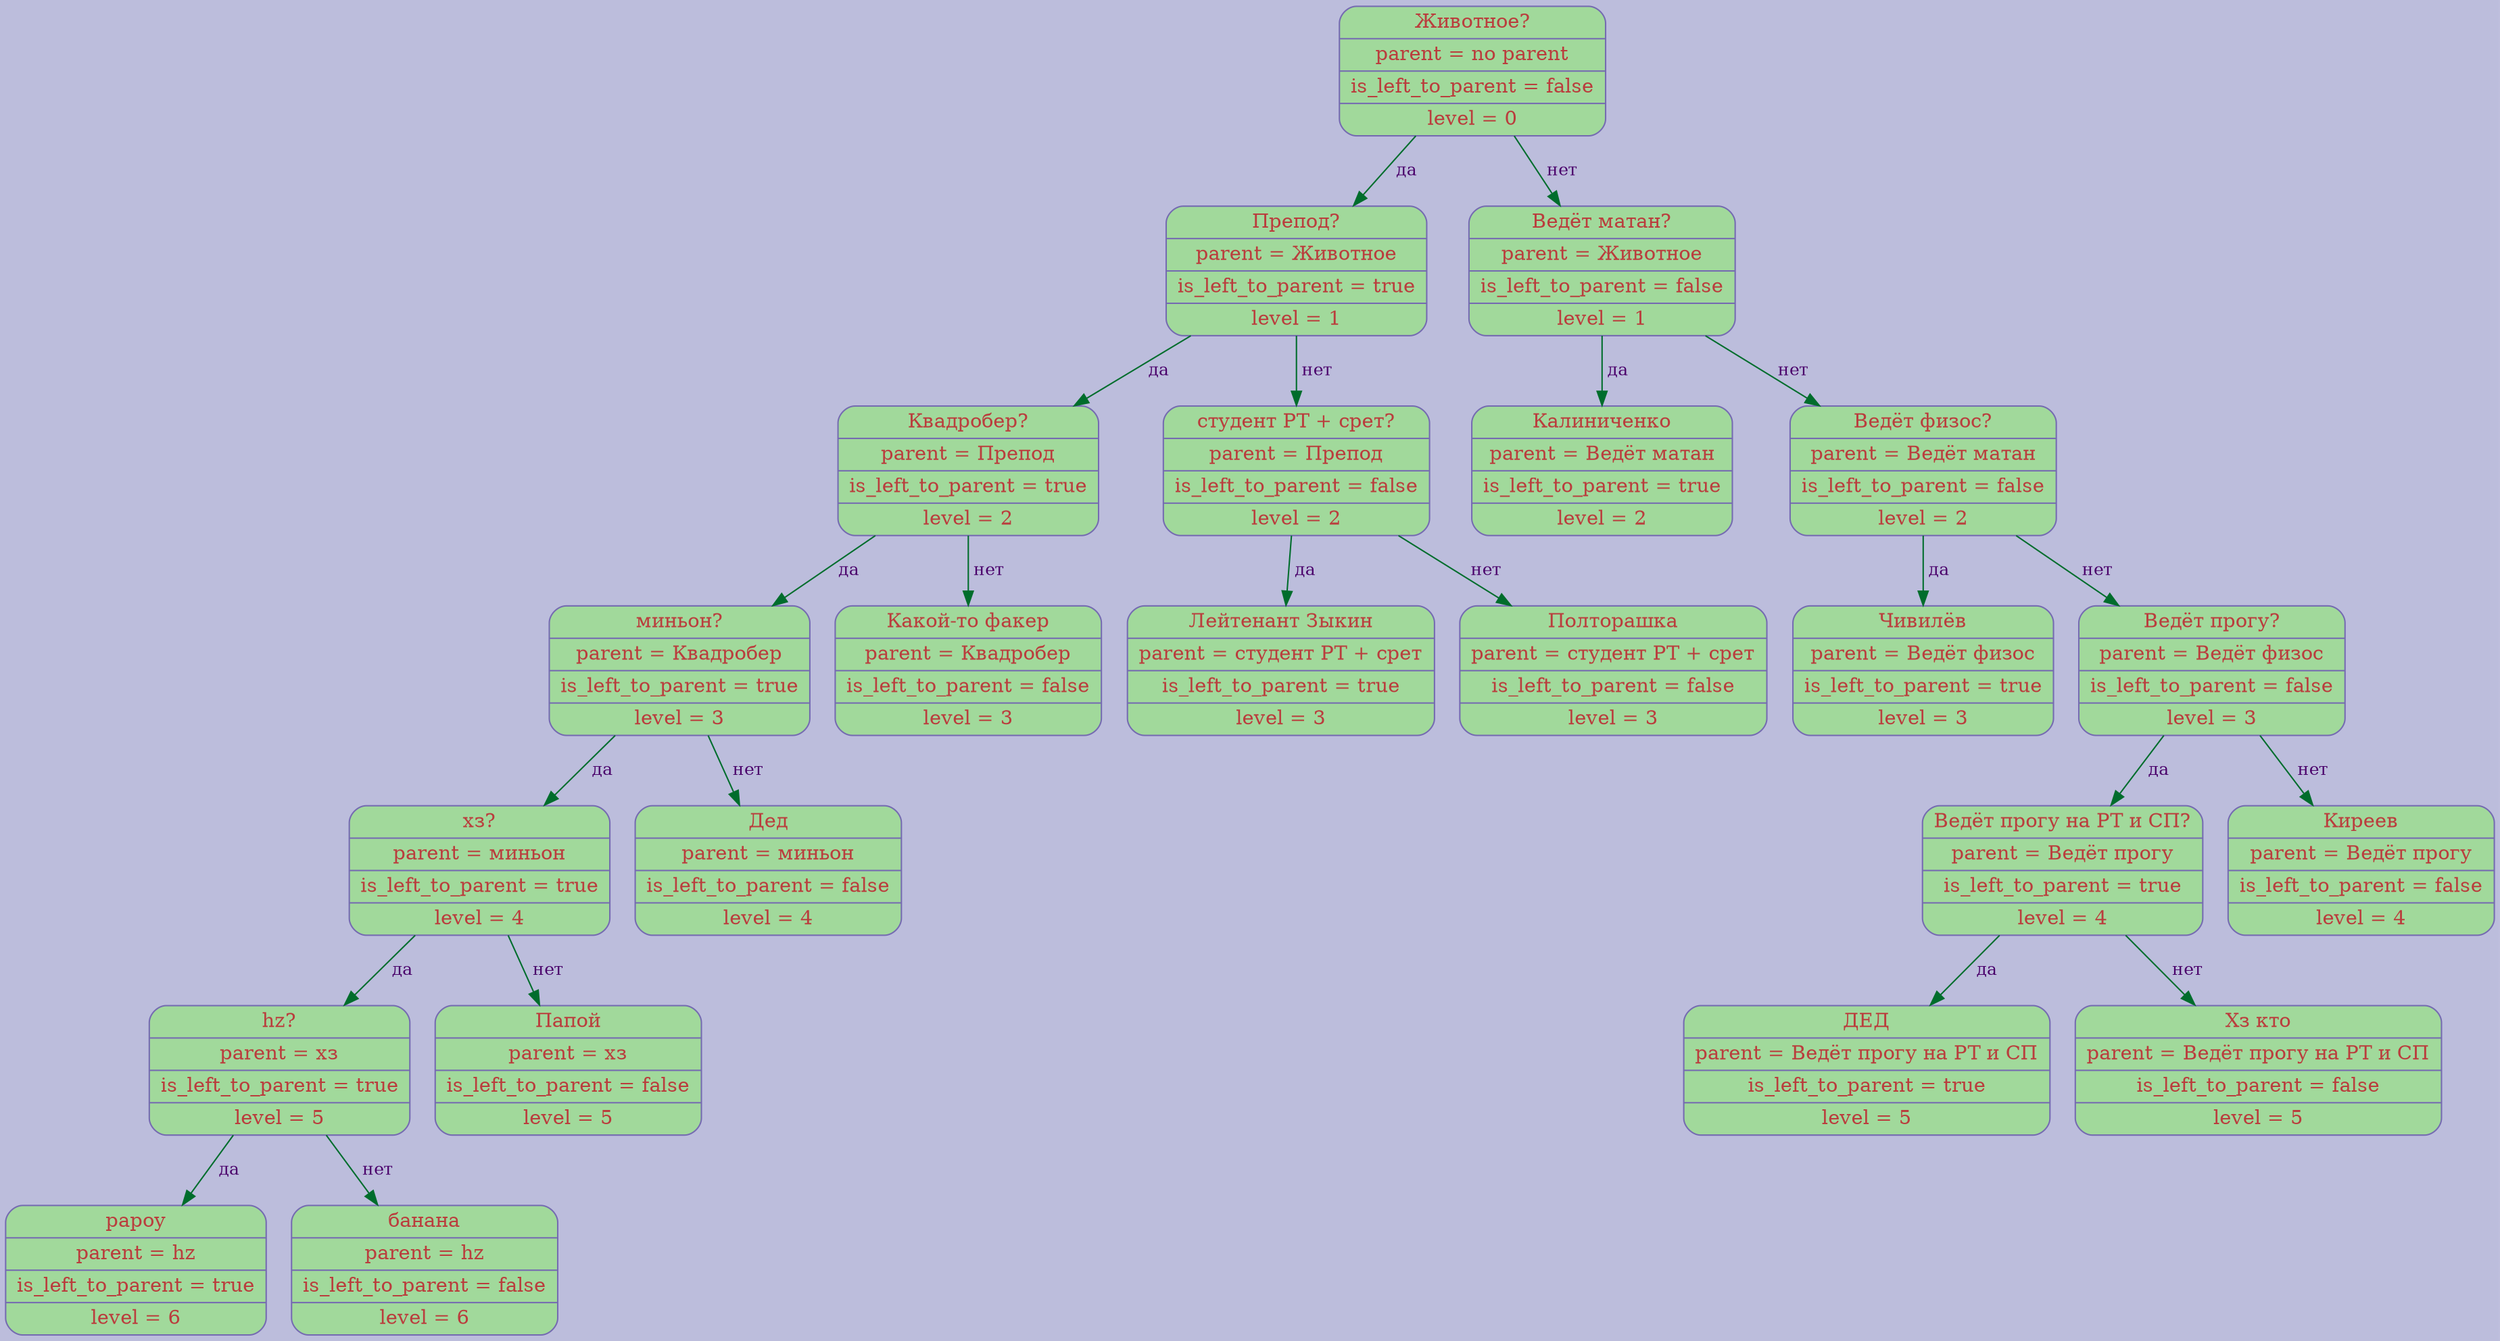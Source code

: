 digraph G{
rankdir=HR;
node[style=filled, color="#756bb1", fillcolor="#a1d99b",fontcolor="#ba3d3d", fontsize=14];
edge[color="#006d2c", fontsize=12, penwidth=1, fontcolor = "#49006a"];
bgcolor="#bcbddc";
elem1[shape="Mrecord", label= "{Животное? | parent = no parent | is_left_to_parent = false | level = 0}"];
elem1->elem2[label = " да "];elem2[shape="Mrecord", label= "{Препод? | parent = Животное | is_left_to_parent = true | level = 1}"];
elem2->elem3[label = " да "];elem3[shape="Mrecord", label= "{Квадробер? | parent = Препод | is_left_to_parent = true | level = 2}"];
elem3->elem4[label = " да "];elem4[shape="Mrecord", label= "{миньон? | parent = Квадробер | is_left_to_parent = true | level = 3}"];
elem4->elem5[label = " да "];elem5[shape="Mrecord", label= "{хз? | parent = миньон | is_left_to_parent = true | level = 4}"];
elem5->elem6[label = " да "];elem6[shape="Mrecord", label= "{hz? | parent = хз | is_left_to_parent = true | level = 5}"];
elem6->elem7[label = " да "];elem7[shape="Mrecord", label= "{papoy | parent = hz | is_left_to_parent = true | level = 6}"];
elem6->elem8[label = " нет "];elem8[shape="Mrecord", label= "{банана | parent = hz | is_left_to_parent = false | level = 6}"];
elem5->elem9[label = " нет "];elem9[shape="Mrecord", label= "{Папой | parent = хз | is_left_to_parent = false | level = 5}"];
elem4->elem10[label = " нет "];elem10[shape="Mrecord", label= "{Дед | parent = миньон | is_left_to_parent = false | level = 4}"];
elem3->elem11[label = " нет "];elem11[shape="Mrecord", label= "{Какой-то факер | parent = Квадробер | is_left_to_parent = false | level = 3}"];
elem2->elem12[label = " нет "];elem12[shape="Mrecord", label= "{студент РТ + срет? | parent = Препод | is_left_to_parent = false | level = 2}"];
elem12->elem13[label = " да "];elem13[shape="Mrecord", label= "{Лейтенант Зыкин | parent = студент РТ + срет | is_left_to_parent = true | level = 3}"];
elem12->elem14[label = " нет "];elem14[shape="Mrecord", label= "{Полторашка | parent = студент РТ + срет | is_left_to_parent = false | level = 3}"];
elem1->elem15[label = " нет "];elem15[shape="Mrecord", label= "{Ведёт матан? | parent = Животное | is_left_to_parent = false | level = 1}"];
elem15->elem16[label = " да "];elem16[shape="Mrecord", label= "{Калиниченко | parent = Ведёт матан | is_left_to_parent = true | level = 2}"];
elem15->elem17[label = " нет "];elem17[shape="Mrecord", label= "{Ведёт физос? | parent = Ведёт матан | is_left_to_parent = false | level = 2}"];
elem17->elem18[label = " да "];elem18[shape="Mrecord", label= "{Чивилёв | parent = Ведёт физос | is_left_to_parent = true | level = 3}"];
elem17->elem19[label = " нет "];elem19[shape="Mrecord", label= "{Ведёт прогу? | parent = Ведёт физос | is_left_to_parent = false | level = 3}"];
elem19->elem20[label = " да "];elem20[shape="Mrecord", label= "{Ведёт прогу на РТ и СП? | parent = Ведёт прогу | is_left_to_parent = true | level = 4}"];
elem20->elem21[label = " да "];elem21[shape="Mrecord", label= "{ДЕД | parent = Ведёт прогу на РТ и СП | is_left_to_parent = true | level = 5}"];
elem20->elem22[label = " нет "];elem22[shape="Mrecord", label= "{Хз кто | parent = Ведёт прогу на РТ и СП | is_left_to_parent = false | level = 5}"];
elem19->elem23[label = " нет "];elem23[shape="Mrecord", label= "{Киреев | parent = Ведёт прогу | is_left_to_parent = false | level = 4}"];
}
